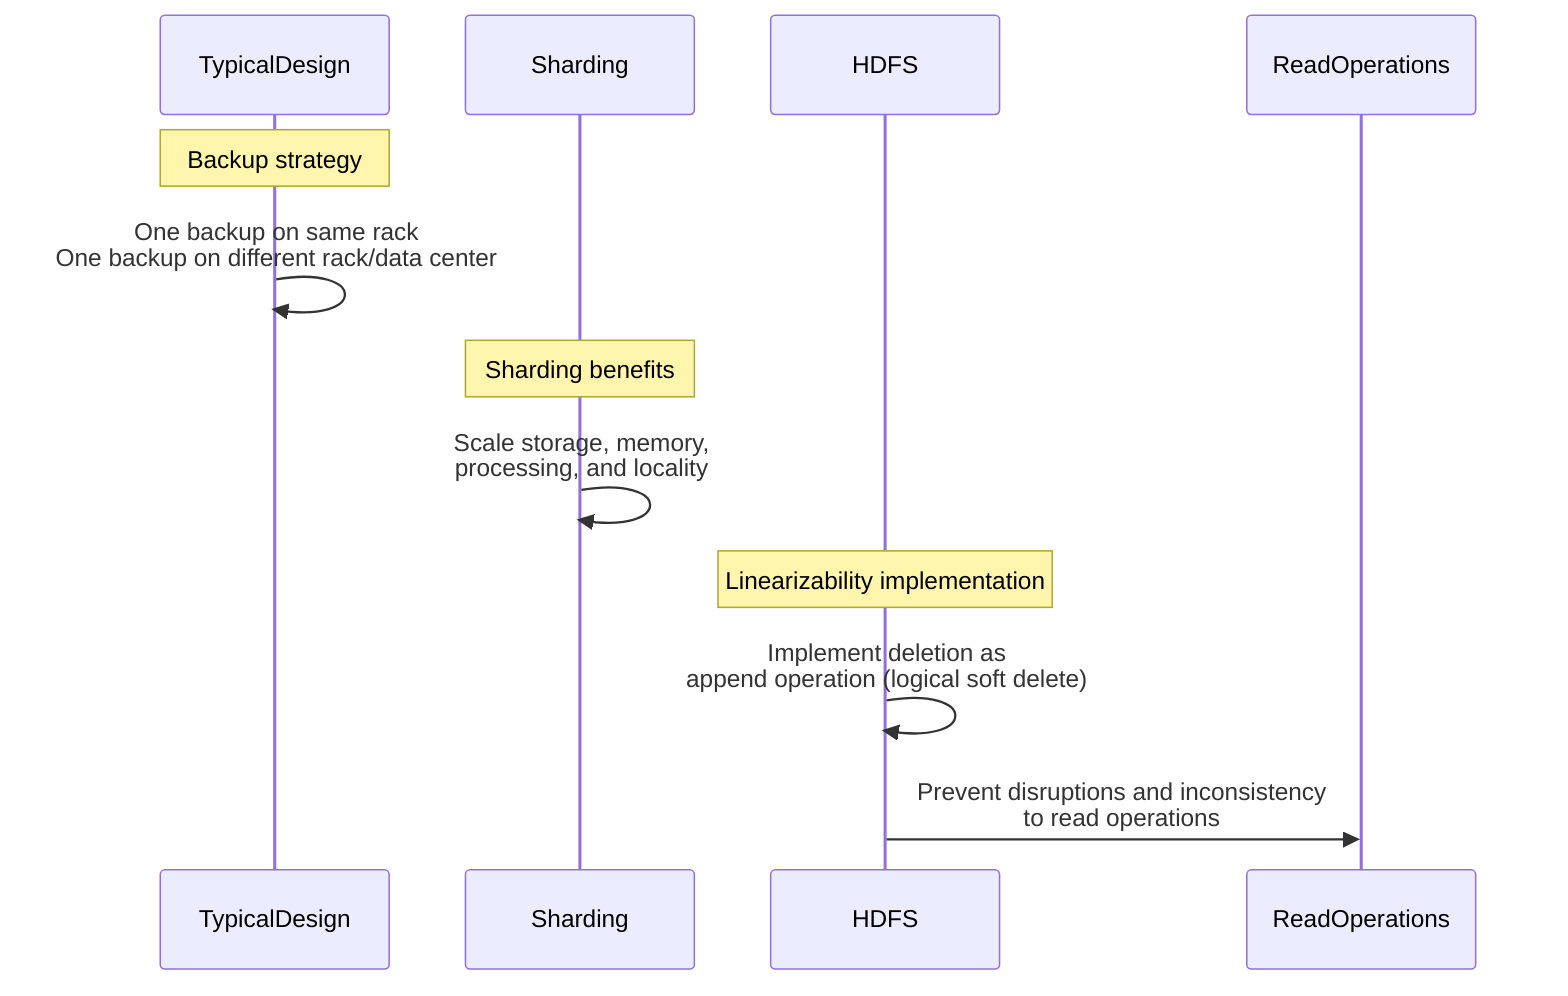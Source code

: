 sequenceDiagram
    participant TypicalDesign
    participant Sharding
    participant HDFS
    participant ReadOperations

    Note over TypicalDesign: Backup strategy
    TypicalDesign->>TypicalDesign: One backup on same rack<br/>One backup on different rack/data center
    Note over Sharding: Sharding benefits
    Sharding->>Sharding: Scale storage, memory,<br/>processing, and locality
    Note over HDFS: Linearizability implementation
    HDFS->>HDFS: Implement deletion as<br/>append operation (logical soft delete)
    HDFS->>ReadOperations: Prevent disruptions and inconsistency<br/>to read operations